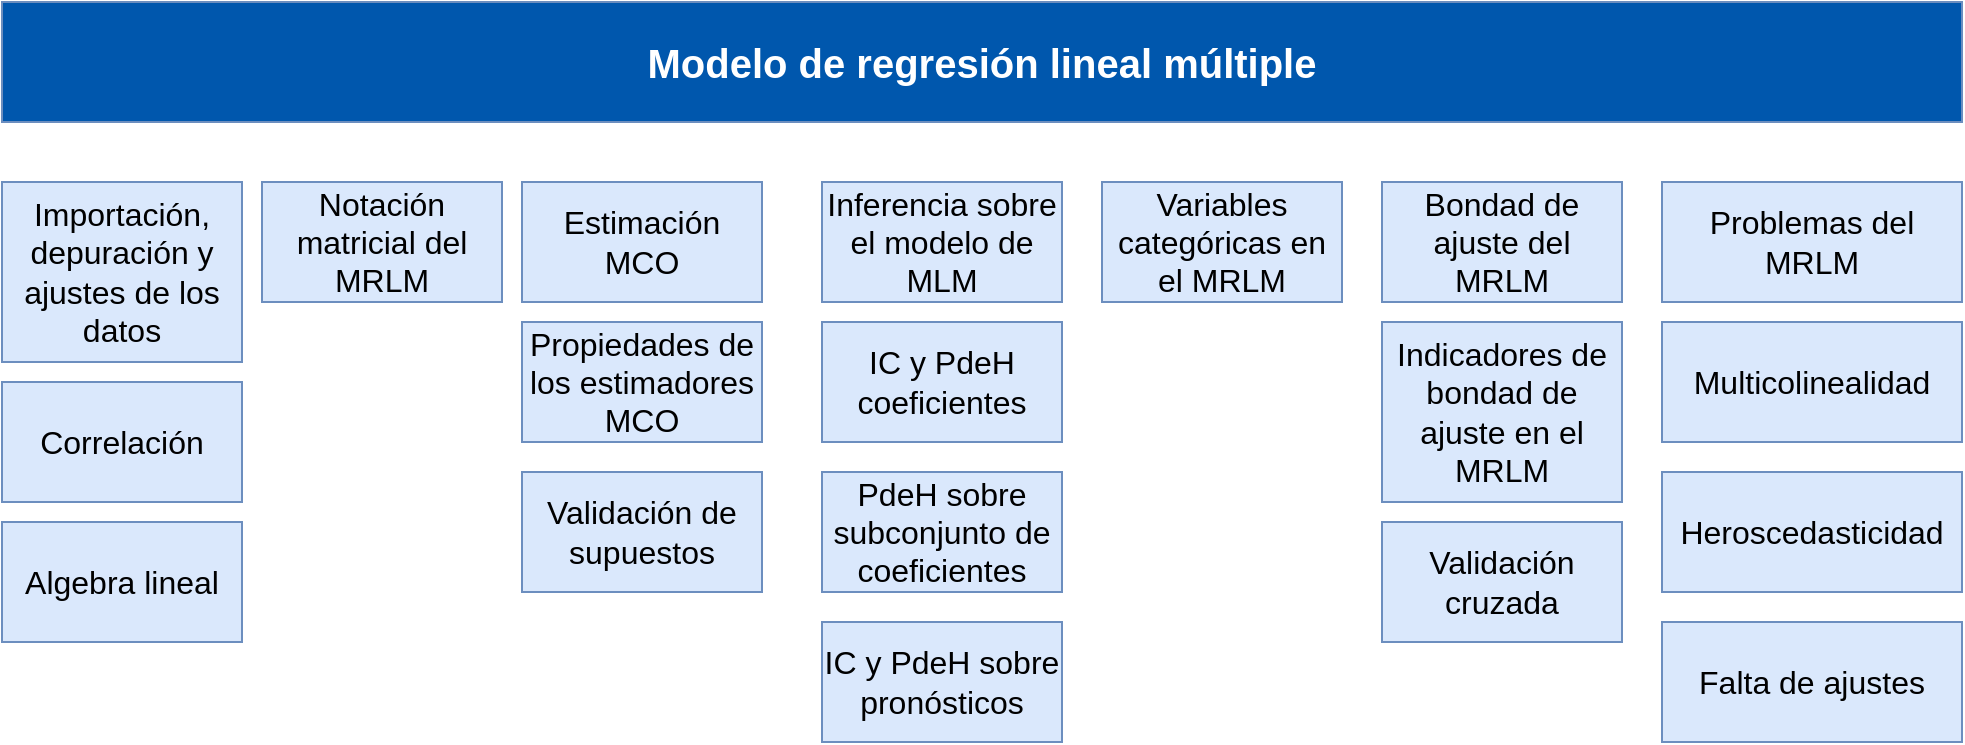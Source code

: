 <mxfile version="13.0.3" type="device"><diagram id="Sc5qum2VmYoybK26zMb_" name="Page-1"><mxGraphModel dx="1422" dy="843" grid="1" gridSize="10" guides="1" tooltips="1" connect="1" arrows="1" fold="1" page="1" pageScale="1" pageWidth="827" pageHeight="1169" math="0" shadow="0"><root><mxCell id="0"/><mxCell id="1" parent="0"/><mxCell id="sGo3rj5V-wEnLOsT2YYL-1" value="&lt;font style=&quot;font-size: 20px&quot; color=&quot;#ffffff&quot;&gt;&lt;b&gt;Modelo de regresión lineal múltiple&lt;/b&gt;&lt;/font&gt;" style="rounded=0;whiteSpace=wrap;html=1;fillColor=#0057AD;strokeColor=#6c8ebf;" vertex="1" parent="1"><mxGeometry x="170" y="350" width="980" height="60" as="geometry"/></mxCell><mxCell id="sGo3rj5V-wEnLOsT2YYL-2" value="&lt;font style=&quot;font-size: 16px&quot;&gt;Correlación&lt;/font&gt;" style="rounded=0;whiteSpace=wrap;html=1;fillColor=#dae8fc;strokeColor=#6c8ebf;" vertex="1" parent="1"><mxGeometry x="170" y="540" width="120" height="60" as="geometry"/></mxCell><mxCell id="sGo3rj5V-wEnLOsT2YYL-3" value="&lt;font style=&quot;font-size: 16px&quot;&gt;Algebra lineal&lt;/font&gt;" style="rounded=0;whiteSpace=wrap;html=1;fillColor=#dae8fc;strokeColor=#6c8ebf;" vertex="1" parent="1"><mxGeometry x="170" y="610" width="120" height="60" as="geometry"/></mxCell><mxCell id="sGo3rj5V-wEnLOsT2YYL-4" value="&lt;font style=&quot;font-size: 16px&quot;&gt;Notación matricial del MRLM&lt;/font&gt;" style="rounded=0;whiteSpace=wrap;html=1;fillColor=#dae8fc;strokeColor=#6c8ebf;" vertex="1" parent="1"><mxGeometry x="300" y="440" width="120" height="60" as="geometry"/></mxCell><mxCell id="sGo3rj5V-wEnLOsT2YYL-5" value="&lt;font style=&quot;font-size: 16px&quot;&gt;Estimación MCO&lt;/font&gt;" style="rounded=0;whiteSpace=wrap;html=1;fillColor=#dae8fc;strokeColor=#6c8ebf;" vertex="1" parent="1"><mxGeometry x="430" y="440" width="120" height="60" as="geometry"/></mxCell><mxCell id="sGo3rj5V-wEnLOsT2YYL-6" value="&lt;font style=&quot;font-size: 16px&quot;&gt;Propiedades de los estimadores MCO&lt;/font&gt;" style="rounded=0;whiteSpace=wrap;html=1;fillColor=#dae8fc;strokeColor=#6c8ebf;" vertex="1" parent="1"><mxGeometry x="430" y="510" width="120" height="60" as="geometry"/></mxCell><mxCell id="sGo3rj5V-wEnLOsT2YYL-7" value="&lt;font style=&quot;font-size: 16px&quot;&gt;Inferencia sobre el modelo de MLM&lt;/font&gt;" style="rounded=0;whiteSpace=wrap;html=1;fillColor=#dae8fc;strokeColor=#6c8ebf;" vertex="1" parent="1"><mxGeometry x="580" y="440" width="120" height="60" as="geometry"/></mxCell><mxCell id="sGo3rj5V-wEnLOsT2YYL-8" value="&lt;font style=&quot;font-size: 16px&quot;&gt;IC y PdeH coeficientes&lt;/font&gt;" style="rounded=0;whiteSpace=wrap;html=1;fillColor=#dae8fc;strokeColor=#6c8ebf;" vertex="1" parent="1"><mxGeometry x="580" y="510" width="120" height="60" as="geometry"/></mxCell><mxCell id="sGo3rj5V-wEnLOsT2YYL-9" value="&lt;span style=&quot;font-size: 16px&quot;&gt;PdeH sobre subconjunto de coeficientes&lt;/span&gt;" style="rounded=0;whiteSpace=wrap;html=1;fillColor=#dae8fc;strokeColor=#6c8ebf;" vertex="1" parent="1"><mxGeometry x="580" y="585" width="120" height="60" as="geometry"/></mxCell><mxCell id="sGo3rj5V-wEnLOsT2YYL-10" value="&lt;font style=&quot;font-size: 16px&quot;&gt;IC y PdeH sobre pronósticos&lt;/font&gt;" style="rounded=0;whiteSpace=wrap;html=1;fillColor=#dae8fc;strokeColor=#6c8ebf;" vertex="1" parent="1"><mxGeometry x="580" y="660" width="120" height="60" as="geometry"/></mxCell><mxCell id="sGo3rj5V-wEnLOsT2YYL-11" value="&lt;font style=&quot;font-size: 16px&quot;&gt;Bondad de ajuste del MRLM&lt;/font&gt;" style="rounded=0;whiteSpace=wrap;html=1;fillColor=#dae8fc;strokeColor=#6c8ebf;" vertex="1" parent="1"><mxGeometry x="860" y="440" width="120" height="60" as="geometry"/></mxCell><mxCell id="sGo3rj5V-wEnLOsT2YYL-12" value="&lt;font style=&quot;font-size: 16px&quot;&gt;Validación de supuestos&lt;/font&gt;" style="rounded=0;whiteSpace=wrap;html=1;fillColor=#dae8fc;strokeColor=#6c8ebf;" vertex="1" parent="1"><mxGeometry x="430" y="585" width="120" height="60" as="geometry"/></mxCell><mxCell id="sGo3rj5V-wEnLOsT2YYL-14" value="&lt;font style=&quot;font-size: 16px&quot;&gt;Indicadores de bondad de ajuste en el MRLM&lt;/font&gt;" style="rounded=0;whiteSpace=wrap;html=1;fillColor=#dae8fc;strokeColor=#6c8ebf;" vertex="1" parent="1"><mxGeometry x="860" y="510" width="120" height="90" as="geometry"/></mxCell><mxCell id="sGo3rj5V-wEnLOsT2YYL-15" value="&lt;font style=&quot;font-size: 16px&quot;&gt;Validación cruzada&lt;/font&gt;" style="rounded=0;whiteSpace=wrap;html=1;fillColor=#dae8fc;strokeColor=#6c8ebf;" vertex="1" parent="1"><mxGeometry x="860" y="610" width="120" height="60" as="geometry"/></mxCell><mxCell id="sGo3rj5V-wEnLOsT2YYL-16" value="&lt;font style=&quot;font-size: 16px&quot;&gt;Variables categóricas en el MRLM&lt;/font&gt;" style="rounded=0;whiteSpace=wrap;html=1;fillColor=#dae8fc;strokeColor=#6c8ebf;" vertex="1" parent="1"><mxGeometry x="720" y="440" width="120" height="60" as="geometry"/></mxCell><mxCell id="sGo3rj5V-wEnLOsT2YYL-17" value="&lt;font style=&quot;font-size: 16px&quot;&gt;Importación, depuración y ajustes de los datos&lt;/font&gt;" style="rounded=0;whiteSpace=wrap;html=1;fillColor=#dae8fc;strokeColor=#6c8ebf;" vertex="1" parent="1"><mxGeometry x="170" y="440" width="120" height="90" as="geometry"/></mxCell><mxCell id="sGo3rj5V-wEnLOsT2YYL-18" value="&lt;font style=&quot;font-size: 16px&quot;&gt;Problemas del MRLM&lt;/font&gt;" style="rounded=0;whiteSpace=wrap;html=1;fillColor=#dae8fc;strokeColor=#6c8ebf;" vertex="1" parent="1"><mxGeometry x="1000" y="440" width="150" height="60" as="geometry"/></mxCell><mxCell id="sGo3rj5V-wEnLOsT2YYL-19" value="&lt;font style=&quot;font-size: 16px&quot;&gt;Multicolinealidad&lt;/font&gt;" style="rounded=0;whiteSpace=wrap;html=1;fillColor=#dae8fc;strokeColor=#6c8ebf;" vertex="1" parent="1"><mxGeometry x="1000" y="510" width="150" height="60" as="geometry"/></mxCell><mxCell id="sGo3rj5V-wEnLOsT2YYL-20" value="&lt;font style=&quot;font-size: 16px&quot;&gt;Heroscedasticidad&lt;/font&gt;" style="rounded=0;whiteSpace=wrap;html=1;fillColor=#dae8fc;strokeColor=#6c8ebf;" vertex="1" parent="1"><mxGeometry x="1000" y="585" width="150" height="60" as="geometry"/></mxCell><mxCell id="sGo3rj5V-wEnLOsT2YYL-23" value="&lt;font style=&quot;font-size: 16px&quot;&gt;Falta de ajustes&lt;/font&gt;" style="rounded=0;whiteSpace=wrap;html=1;fillColor=#dae8fc;strokeColor=#6c8ebf;" vertex="1" parent="1"><mxGeometry x="1000" y="660" width="150" height="60" as="geometry"/></mxCell></root></mxGraphModel></diagram></mxfile>
